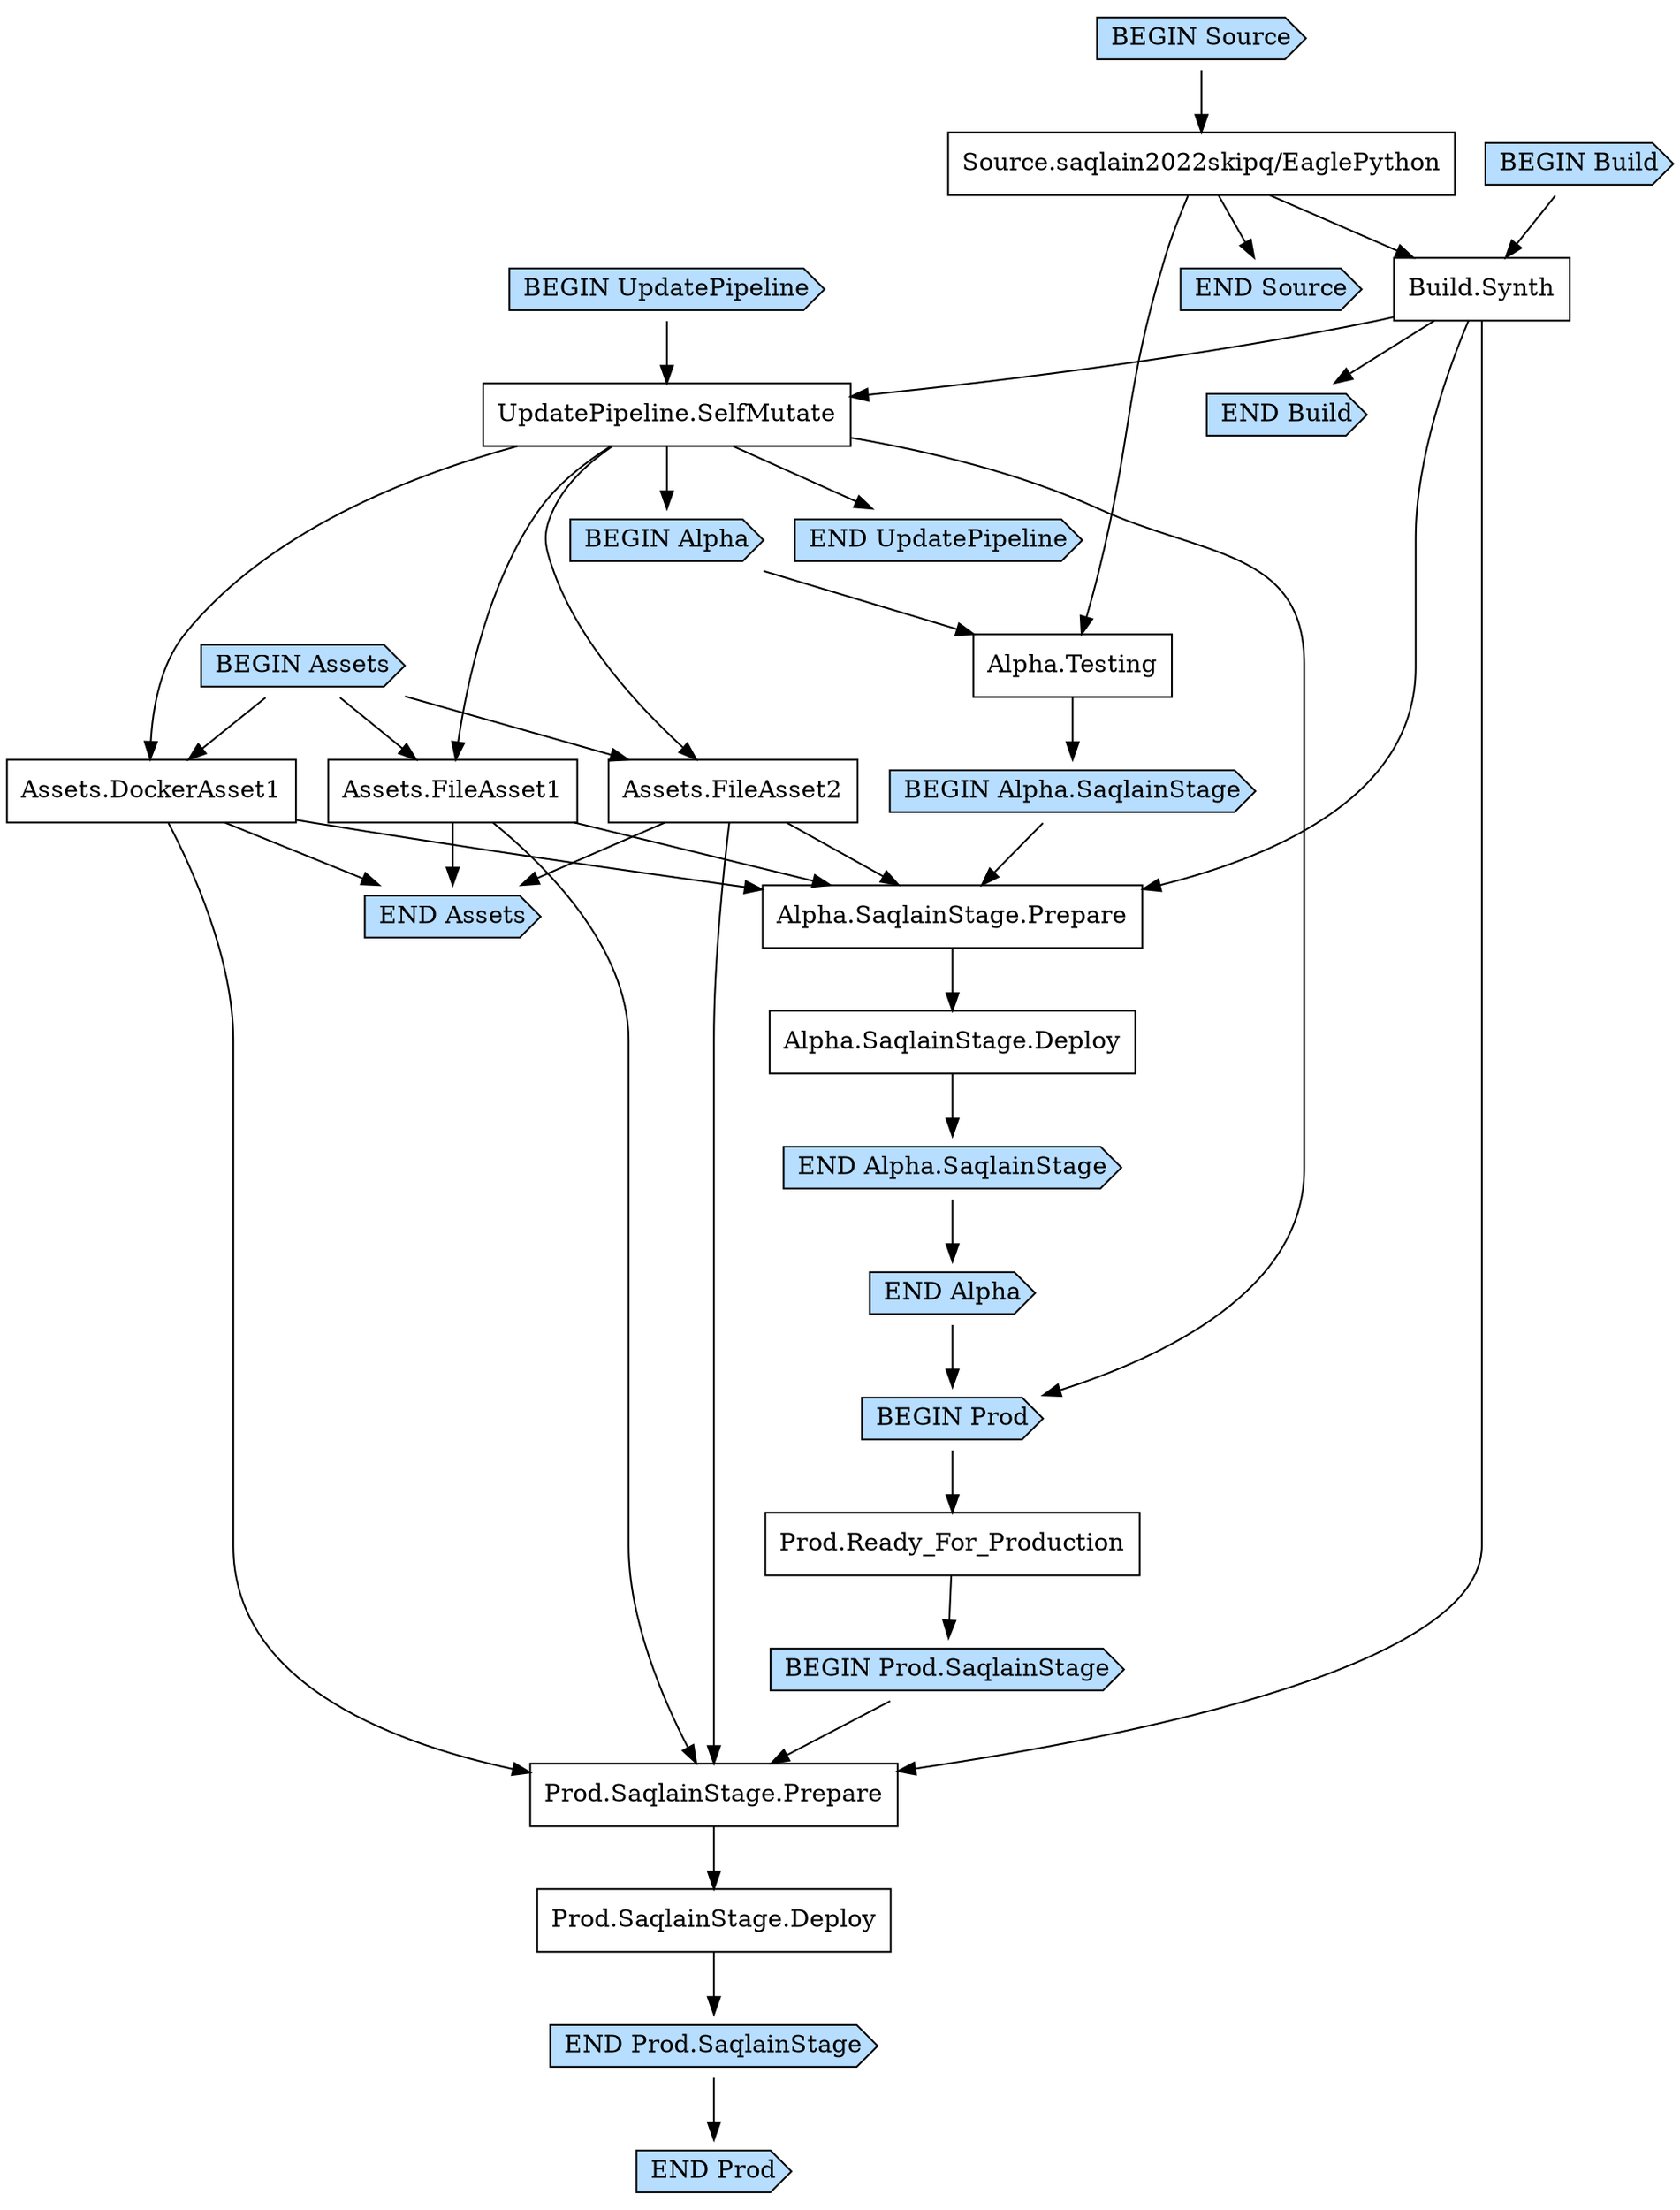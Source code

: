 digraph G {
  # Arrows represent an "unlocks" relationship (opposite of dependency). So chosen
  # because the layout looks more natural that way.
  # To represent subgraph dependencies, subgraphs are represented by BEGIN/END nodes.
  # To render: `dot -Tsvg SaqlainCrudAPIsaqlainPipelineStack66CA2F4D8.dot > graph.svg`, open in a browser.
  node [shape="box"];
"BEGIN Build" [shape="cds", style="filled", fillcolor="#b7deff"];
"END Build" [shape="cds", style="filled", fillcolor="#b7deff"];
"Build.Synth";
"Source.saqlain2022skipq/EaglePython" -> "Build.Synth";
"BEGIN Build" -> "Build.Synth";
"Build.Synth" -> "END Build";
"BEGIN UpdatePipeline" [shape="cds", style="filled", fillcolor="#b7deff"];
"END UpdatePipeline" [shape="cds", style="filled", fillcolor="#b7deff"];
"UpdatePipeline.SelfMutate";
"Build.Synth" -> "UpdatePipeline.SelfMutate";
"BEGIN UpdatePipeline" -> "UpdatePipeline.SelfMutate";
"UpdatePipeline.SelfMutate" -> "END UpdatePipeline";
"BEGIN Assets" [shape="cds", style="filled", fillcolor="#b7deff"];
"END Assets" [shape="cds", style="filled", fillcolor="#b7deff"];
"Assets.FileAsset1";
"UpdatePipeline.SelfMutate" -> "Assets.FileAsset1";
"Assets.FileAsset2";
"UpdatePipeline.SelfMutate" -> "Assets.FileAsset2";
"Assets.DockerAsset1";
"UpdatePipeline.SelfMutate" -> "Assets.DockerAsset1";
"BEGIN Assets" -> "Assets.DockerAsset1";
"BEGIN Assets" -> "Assets.FileAsset1";
"BEGIN Assets" -> "Assets.FileAsset2";
"Assets.DockerAsset1" -> "END Assets";
"Assets.FileAsset1" -> "END Assets";
"Assets.FileAsset2" -> "END Assets";
"BEGIN Alpha" [shape="cds", style="filled", fillcolor="#b7deff"];
"END Alpha" [shape="cds", style="filled", fillcolor="#b7deff"];
"UpdatePipeline.SelfMutate" -> "BEGIN Alpha";
"BEGIN Alpha.SaqlainStage" [shape="cds", style="filled", fillcolor="#b7deff"];
"END Alpha.SaqlainStage" [shape="cds", style="filled", fillcolor="#b7deff"];
"Alpha.Testing" -> "BEGIN Alpha.SaqlainStage";
"Alpha.SaqlainStage.Deploy";
"Alpha.SaqlainStage.Prepare" -> "Alpha.SaqlainStage.Deploy";
"Alpha.SaqlainStage.Prepare";
"Build.Synth" -> "Alpha.SaqlainStage.Prepare";
"Assets.FileAsset1" -> "Alpha.SaqlainStage.Prepare";
"Assets.FileAsset2" -> "Alpha.SaqlainStage.Prepare";
"Assets.DockerAsset1" -> "Alpha.SaqlainStage.Prepare";
"BEGIN Alpha.SaqlainStage" -> "Alpha.SaqlainStage.Prepare";
"Alpha.SaqlainStage.Deploy" -> "END Alpha.SaqlainStage";
"Alpha.Testing";
"Source.saqlain2022skipq/EaglePython" -> "Alpha.Testing";
"BEGIN Alpha" -> "Alpha.Testing";
"END Alpha.SaqlainStage" -> "END Alpha";
"BEGIN Prod" [shape="cds", style="filled", fillcolor="#b7deff"];
"END Prod" [shape="cds", style="filled", fillcolor="#b7deff"];
"UpdatePipeline.SelfMutate" -> "BEGIN Prod";
"END Alpha" -> "BEGIN Prod";
"BEGIN Prod.SaqlainStage" [shape="cds", style="filled", fillcolor="#b7deff"];
"END Prod.SaqlainStage" [shape="cds", style="filled", fillcolor="#b7deff"];
"Prod.Ready_For_Production" -> "BEGIN Prod.SaqlainStage";
"Prod.SaqlainStage.Deploy";
"Prod.SaqlainStage.Prepare" -> "Prod.SaqlainStage.Deploy";
"Prod.SaqlainStage.Prepare";
"Build.Synth" -> "Prod.SaqlainStage.Prepare";
"Assets.FileAsset1" -> "Prod.SaqlainStage.Prepare";
"Assets.FileAsset2" -> "Prod.SaqlainStage.Prepare";
"Assets.DockerAsset1" -> "Prod.SaqlainStage.Prepare";
"BEGIN Prod.SaqlainStage" -> "Prod.SaqlainStage.Prepare";
"Prod.SaqlainStage.Deploy" -> "END Prod.SaqlainStage";
"Prod.Ready_For_Production";
"BEGIN Prod" -> "Prod.Ready_For_Production";
"END Prod.SaqlainStage" -> "END Prod";
"BEGIN Source" [shape="cds", style="filled", fillcolor="#b7deff"];
"END Source" [shape="cds", style="filled", fillcolor="#b7deff"];
"Source.saqlain2022skipq/EaglePython";
"BEGIN Source" -> "Source.saqlain2022skipq/EaglePython";
"Source.saqlain2022skipq/EaglePython" -> "END Source";
}
